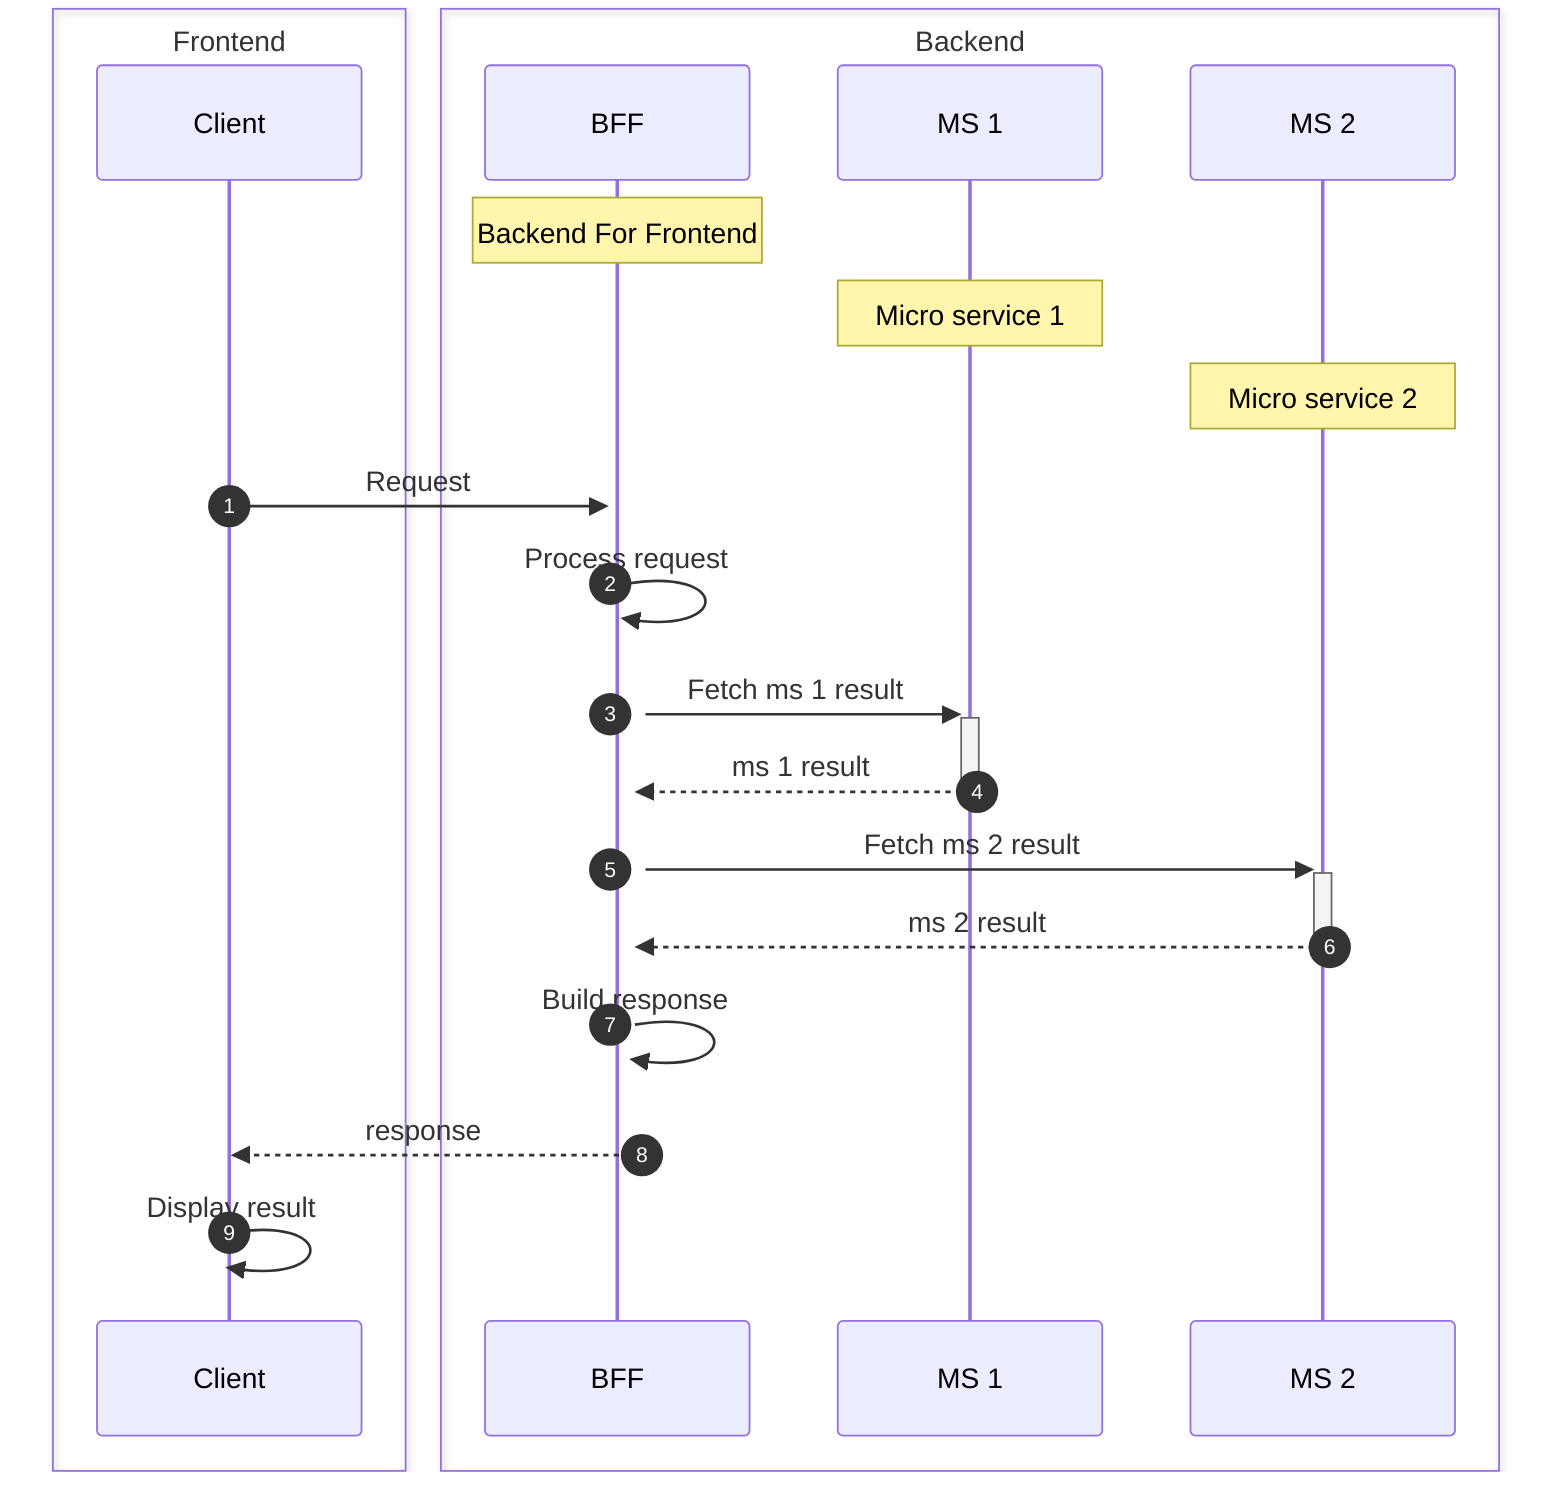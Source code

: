 sequenceDiagram
    autonumber
    box Frontend
    participant Client
    end
    box Backend
    participant BFF
    participant MS 1
    participant MS 2
    end
    note over BFF: Backend For Frontend
    note over MS 1: Micro service 1
    note over MS 2: Micro service 2
    Client->>+BFF: Request
    BFF->>+BFF: Process request
    BFF->>+MS 1: Fetch ms 1 result
    MS 1-->>-BFF: ms 1 result
    BFF->>+MS 2: Fetch ms 2 result
    MS 2-->>-BFF: ms 2 result
    BFF->>+BFF: Build response
    BFF-->>Client: response
    Client->>+Client: Display result